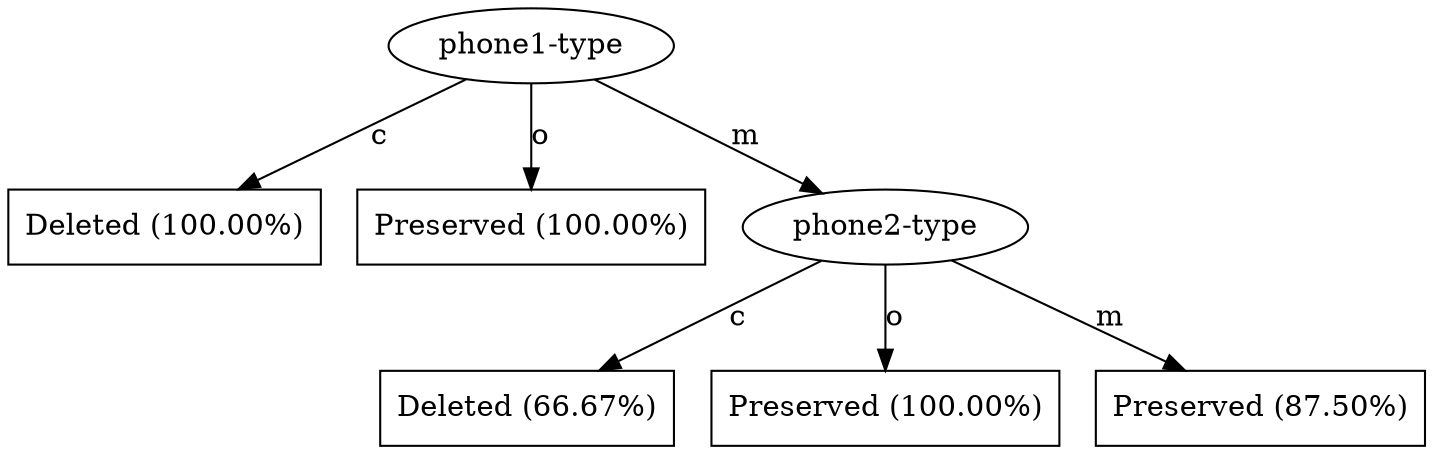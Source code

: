 digraph G {
"bg==" [ shape=ellipse label="phone1-type"]
"bg==" -> "bi0x" [ label="c" ]
"bi0x" [ shape=box label="Deleted (100.00%)"]
"bg==" -> "bi0z" [ label="o" ]
"bi0z" [ shape=box label="Preserved (100.00%)"]
"bg==" -> "bi0xMg==" [ label="m" ]
"bi0xMg==" [ shape=ellipse label="phone2-type"]
"bi0xMg==" -> "bi0xMi0y" [ label="c" ]
"bi0xMi0y" [ shape=box label="Deleted (66.67%)"]
"bi0xMg==" -> "bi0xMi00" [ label="o" ]
"bi0xMi00" [ shape=box label="Preserved (100.00%)"]
"bi0xMg==" -> "bi0xMi01" [ label="m" ]
"bi0xMi01" [ shape=box label="Preserved (87.50%)"]
}
